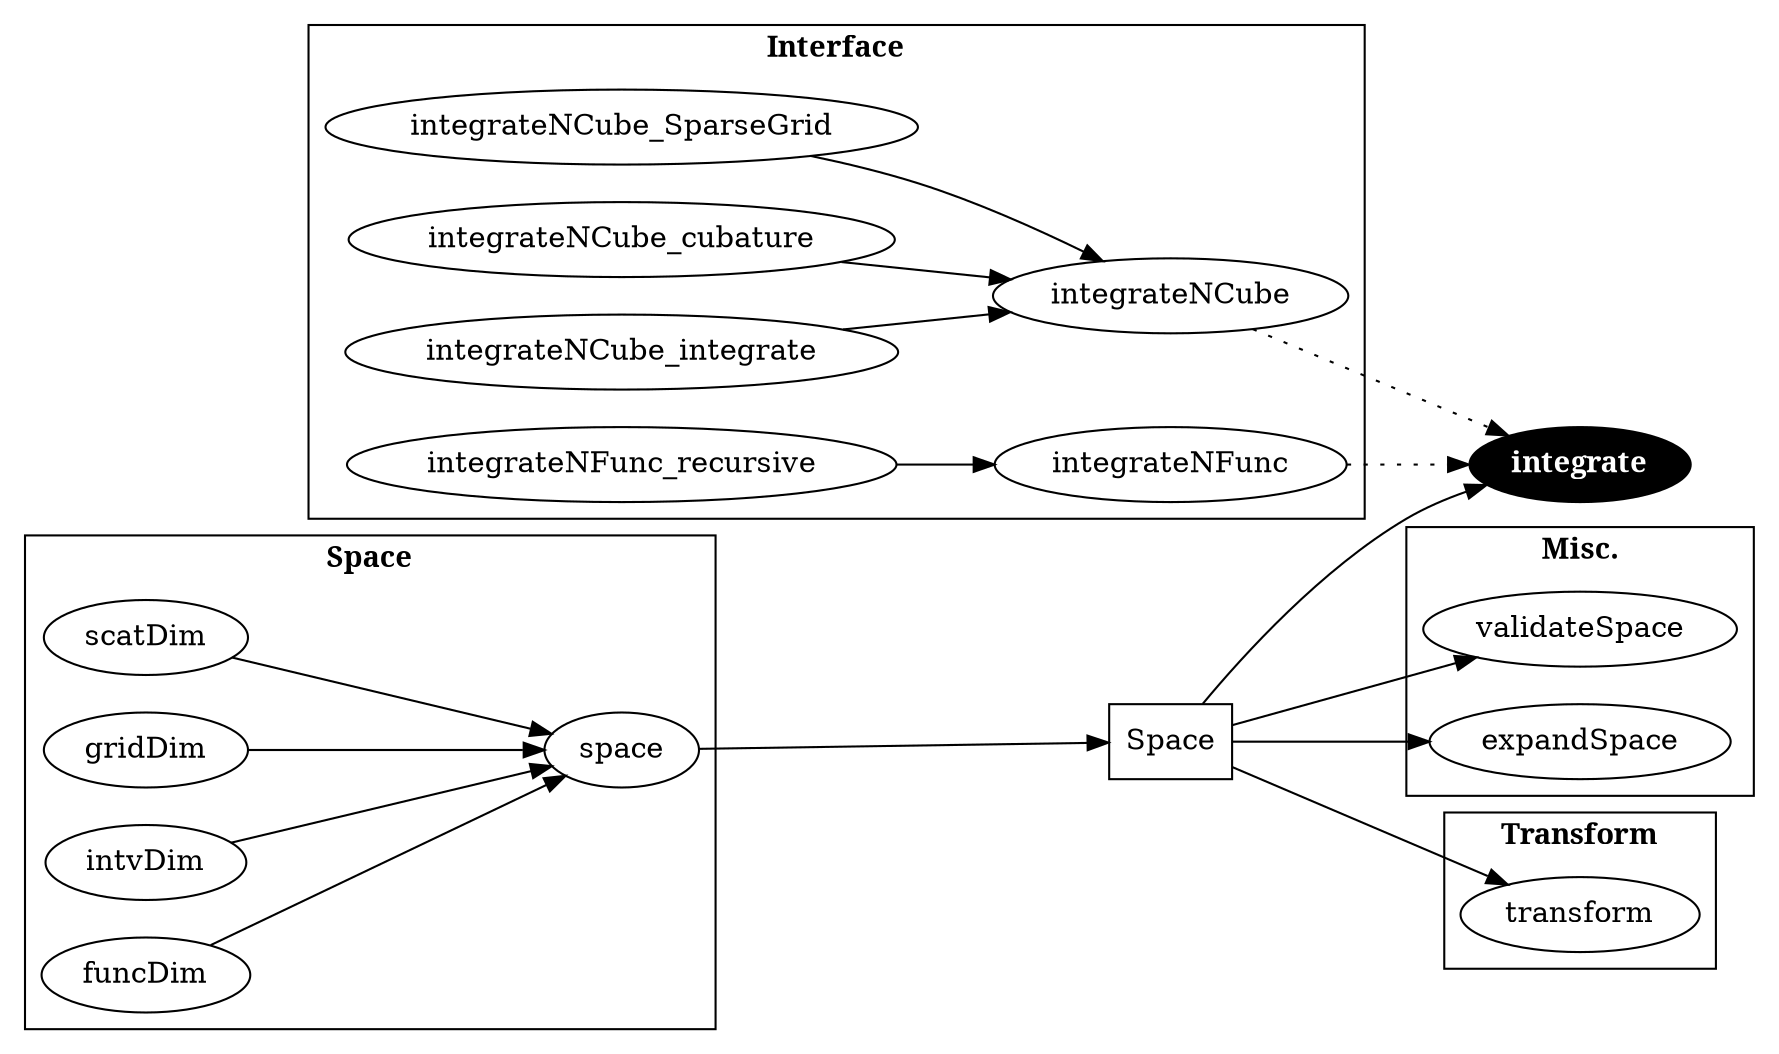 digraph {
    rankdir = LR;
    Space [shape=box];

    subgraph cluster_space {
        label = "Space";
        fontname = bold;
        {scatDim; gridDim; intvDim; funcDim} -> space;
    }

    space -> Space;

    subgraph cluster_space_misc {
        label = "Misc.";
        fontname = bold;
        validateSpace;
        expandSpace;
    }

    Space -> {validateSpace; expandSpace};

    subgraph cluster_space_transform {
        label = "Transform";
        fontname = bold;
        transform;
    }

    Space -> transform;

    subgraph cluster_interface {
        label = "Interface";
        fontname = bold;
        {integrateNCube_SparseGrid; integrateNCube_cubature; integrateNCube_integrate} -> integrateNCube;
        integrateNFunc_recursive -> integrateNFunc;
    }

    integrate [style=filled; fillcolor=black; fontcolor=white, fontname=bold];
    Space -> integrate;
    {integrateNCube; integrateNFunc} -> integrate [style=dotted];
}
